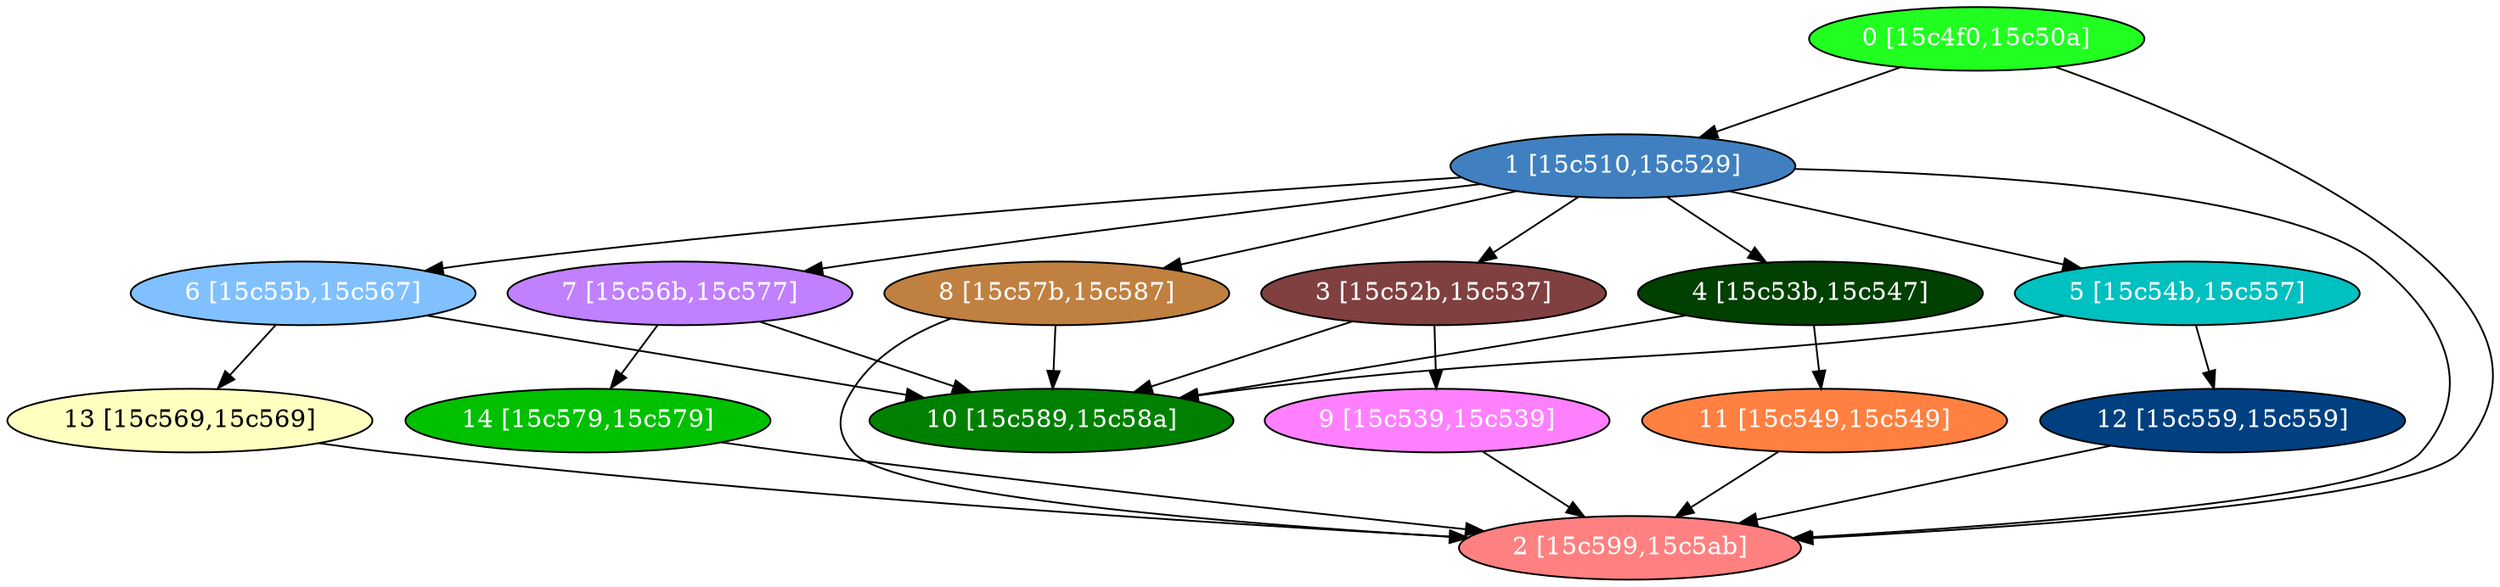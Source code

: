 diGraph libnss3{
	libnss3_0  [style=filled fillcolor="#20FF20" fontcolor="#ffffff" shape=oval label="0 [15c4f0,15c50a]"]
	libnss3_1  [style=filled fillcolor="#4080C0" fontcolor="#ffffff" shape=oval label="1 [15c510,15c529]"]
	libnss3_2  [style=filled fillcolor="#FF8080" fontcolor="#ffffff" shape=oval label="2 [15c599,15c5ab]"]
	libnss3_3  [style=filled fillcolor="#804040" fontcolor="#ffffff" shape=oval label="3 [15c52b,15c537]"]
	libnss3_4  [style=filled fillcolor="#004000" fontcolor="#ffffff" shape=oval label="4 [15c53b,15c547]"]
	libnss3_5  [style=filled fillcolor="#00C0C0" fontcolor="#ffffff" shape=oval label="5 [15c54b,15c557]"]
	libnss3_6  [style=filled fillcolor="#80C0FF" fontcolor="#ffffff" shape=oval label="6 [15c55b,15c567]"]
	libnss3_7  [style=filled fillcolor="#C080FF" fontcolor="#ffffff" shape=oval label="7 [15c56b,15c577]"]
	libnss3_8  [style=filled fillcolor="#C08040" fontcolor="#ffffff" shape=oval label="8 [15c57b,15c587]"]
	libnss3_9  [style=filled fillcolor="#FF80FF" fontcolor="#ffffff" shape=oval label="9 [15c539,15c539]"]
	libnss3_a  [style=filled fillcolor="#008000" fontcolor="#ffffff" shape=oval label="10 [15c589,15c58a]"]
	libnss3_b  [style=filled fillcolor="#FF8040" fontcolor="#ffffff" shape=oval label="11 [15c549,15c549]"]
	libnss3_c  [style=filled fillcolor="#004080" fontcolor="#ffffff" shape=oval label="12 [15c559,15c559]"]
	libnss3_d  [style=filled fillcolor="#FFFFC0" fontcolor="#000000" shape=oval label="13 [15c569,15c569]"]
	libnss3_e  [style=filled fillcolor="#00C000" fontcolor="#ffffff" shape=oval label="14 [15c579,15c579]"]

	libnss3_0 -> libnss3_1
	libnss3_0 -> libnss3_2
	libnss3_1 -> libnss3_2
	libnss3_1 -> libnss3_3
	libnss3_1 -> libnss3_4
	libnss3_1 -> libnss3_5
	libnss3_1 -> libnss3_6
	libnss3_1 -> libnss3_7
	libnss3_1 -> libnss3_8
	libnss3_3 -> libnss3_9
	libnss3_3 -> libnss3_a
	libnss3_4 -> libnss3_a
	libnss3_4 -> libnss3_b
	libnss3_5 -> libnss3_a
	libnss3_5 -> libnss3_c
	libnss3_6 -> libnss3_a
	libnss3_6 -> libnss3_d
	libnss3_7 -> libnss3_a
	libnss3_7 -> libnss3_e
	libnss3_8 -> libnss3_2
	libnss3_8 -> libnss3_a
	libnss3_9 -> libnss3_2
	libnss3_b -> libnss3_2
	libnss3_c -> libnss3_2
	libnss3_d -> libnss3_2
	libnss3_e -> libnss3_2
}